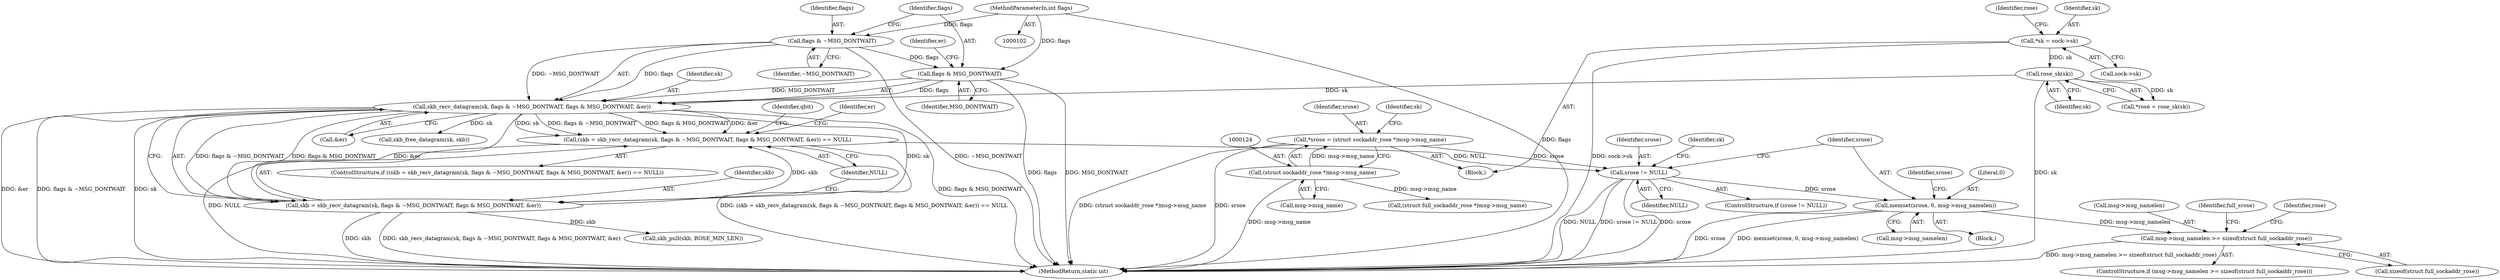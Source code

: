 digraph "1_linux_f3d3342602f8bcbf37d7c46641cb9bca7618eb1c_28@API" {
"1000220" [label="(Call,memset(srose, 0, msg->msg_namelen))"];
"1000216" [label="(Call,srose != NULL)"];
"1000121" [label="(Call,*srose = (struct sockaddr_rose *)msg->msg_name)"];
"1000123" [label="(Call,(struct sockaddr_rose *)msg->msg_name)"];
"1000144" [label="(Call,(skb = skb_recv_datagram(sk, flags & ~MSG_DONTWAIT, flags & MSG_DONTWAIT, &er)) == NULL)"];
"1000145" [label="(Call,skb = skb_recv_datagram(sk, flags & ~MSG_DONTWAIT, flags & MSG_DONTWAIT, &er))"];
"1000147" [label="(Call,skb_recv_datagram(sk, flags & ~MSG_DONTWAIT, flags & MSG_DONTWAIT, &er))"];
"1000118" [label="(Call,rose_sk(sk))"];
"1000110" [label="(Call,*sk = sock->sk)"];
"1000149" [label="(Call,flags & ~MSG_DONTWAIT)"];
"1000107" [label="(MethodParameterIn,int flags)"];
"1000152" [label="(Call,flags & MSG_DONTWAIT)"];
"1000253" [label="(Call,msg->msg_namelen >= sizeof(struct full_sockaddr_rose))"];
"1000157" [label="(Identifier,NULL)"];
"1000154" [label="(Identifier,MSG_DONTWAIT)"];
"1000228" [label="(Identifier,srose)"];
"1000117" [label="(Identifier,rose)"];
"1000119" [label="(Identifier,sk)"];
"1000330" [label="(MethodReturn,static int)"];
"1000110" [label="(Call,*sk = sock->sk)"];
"1000153" [label="(Identifier,flags)"];
"1000108" [label="(Block,)"];
"1000156" [label="(Identifier,er)"];
"1000123" [label="(Call,(struct sockaddr_rose *)msg->msg_name)"];
"1000155" [label="(Call,&er)"];
"1000118" [label="(Call,rose_sk(sk))"];
"1000325" [label="(Call,skb_free_datagram(sk, skb))"];
"1000161" [label="(Identifier,qbit)"];
"1000253" [label="(Call,msg->msg_namelen >= sizeof(struct full_sockaddr_rose))"];
"1000301" [label="(Identifier,rose)"];
"1000150" [label="(Identifier,flags)"];
"1000223" [label="(Call,msg->msg_namelen)"];
"1000151" [label="(Identifier,~MSG_DONTWAIT)"];
"1000216" [label="(Call,srose != NULL)"];
"1000257" [label="(Call,sizeof(struct full_sockaddr_rose))"];
"1000219" [label="(Block,)"];
"1000254" [label="(Call,msg->msg_namelen)"];
"1000147" [label="(Call,skb_recv_datagram(sk, flags & ~MSG_DONTWAIT, flags & MSG_DONTWAIT, &er))"];
"1000111" [label="(Identifier,sk)"];
"1000112" [label="(Call,sock->sk)"];
"1000222" [label="(Literal,0)"];
"1000107" [label="(MethodParameterIn,int flags)"];
"1000252" [label="(ControlStructure,if (msg->msg_namelen >= sizeof(struct full_sockaddr_rose)))"];
"1000221" [label="(Identifier,srose)"];
"1000145" [label="(Call,skb = skb_recv_datagram(sk, flags & ~MSG_DONTWAIT, flags & MSG_DONTWAIT, &er))"];
"1000149" [label="(Call,flags & ~MSG_DONTWAIT)"];
"1000220" [label="(Call,memset(srose, 0, msg->msg_namelen))"];
"1000122" [label="(Identifier,srose)"];
"1000326" [label="(Identifier,sk)"];
"1000152" [label="(Call,flags & MSG_DONTWAIT)"];
"1000263" [label="(Call,(struct full_sockaddr_rose *)msg->msg_name)"];
"1000125" [label="(Call,msg->msg_name)"];
"1000116" [label="(Call,*rose = rose_sk(sk))"];
"1000137" [label="(Identifier,sk)"];
"1000217" [label="(Identifier,srose)"];
"1000148" [label="(Identifier,sk)"];
"1000146" [label="(Identifier,skb)"];
"1000171" [label="(Call,skb_pull(skb, ROSE_MIN_LEN))"];
"1000159" [label="(Identifier,er)"];
"1000143" [label="(ControlStructure,if ((skb = skb_recv_datagram(sk, flags & ~MSG_DONTWAIT, flags & MSG_DONTWAIT, &er)) == NULL))"];
"1000121" [label="(Call,*srose = (struct sockaddr_rose *)msg->msg_name)"];
"1000218" [label="(Identifier,NULL)"];
"1000262" [label="(Identifier,full_srose)"];
"1000215" [label="(ControlStructure,if (srose != NULL))"];
"1000144" [label="(Call,(skb = skb_recv_datagram(sk, flags & ~MSG_DONTWAIT, flags & MSG_DONTWAIT, &er)) == NULL)"];
"1000220" -> "1000219"  [label="AST: "];
"1000220" -> "1000223"  [label="CFG: "];
"1000221" -> "1000220"  [label="AST: "];
"1000222" -> "1000220"  [label="AST: "];
"1000223" -> "1000220"  [label="AST: "];
"1000228" -> "1000220"  [label="CFG: "];
"1000220" -> "1000330"  [label="DDG: srose"];
"1000220" -> "1000330"  [label="DDG: memset(srose, 0, msg->msg_namelen)"];
"1000216" -> "1000220"  [label="DDG: srose"];
"1000220" -> "1000253"  [label="DDG: msg->msg_namelen"];
"1000216" -> "1000215"  [label="AST: "];
"1000216" -> "1000218"  [label="CFG: "];
"1000217" -> "1000216"  [label="AST: "];
"1000218" -> "1000216"  [label="AST: "];
"1000221" -> "1000216"  [label="CFG: "];
"1000326" -> "1000216"  [label="CFG: "];
"1000216" -> "1000330"  [label="DDG: srose != NULL"];
"1000216" -> "1000330"  [label="DDG: srose"];
"1000216" -> "1000330"  [label="DDG: NULL"];
"1000121" -> "1000216"  [label="DDG: srose"];
"1000144" -> "1000216"  [label="DDG: NULL"];
"1000121" -> "1000108"  [label="AST: "];
"1000121" -> "1000123"  [label="CFG: "];
"1000122" -> "1000121"  [label="AST: "];
"1000123" -> "1000121"  [label="AST: "];
"1000137" -> "1000121"  [label="CFG: "];
"1000121" -> "1000330"  [label="DDG: (struct sockaddr_rose *)msg->msg_name"];
"1000121" -> "1000330"  [label="DDG: srose"];
"1000123" -> "1000121"  [label="DDG: msg->msg_name"];
"1000123" -> "1000125"  [label="CFG: "];
"1000124" -> "1000123"  [label="AST: "];
"1000125" -> "1000123"  [label="AST: "];
"1000123" -> "1000330"  [label="DDG: msg->msg_name"];
"1000123" -> "1000263"  [label="DDG: msg->msg_name"];
"1000144" -> "1000143"  [label="AST: "];
"1000144" -> "1000157"  [label="CFG: "];
"1000145" -> "1000144"  [label="AST: "];
"1000157" -> "1000144"  [label="AST: "];
"1000159" -> "1000144"  [label="CFG: "];
"1000161" -> "1000144"  [label="CFG: "];
"1000144" -> "1000330"  [label="DDG: NULL"];
"1000144" -> "1000330"  [label="DDG: (skb = skb_recv_datagram(sk, flags & ~MSG_DONTWAIT, flags & MSG_DONTWAIT, &er)) == NULL"];
"1000145" -> "1000144"  [label="DDG: skb"];
"1000147" -> "1000144"  [label="DDG: sk"];
"1000147" -> "1000144"  [label="DDG: flags & ~MSG_DONTWAIT"];
"1000147" -> "1000144"  [label="DDG: flags & MSG_DONTWAIT"];
"1000147" -> "1000144"  [label="DDG: &er"];
"1000145" -> "1000147"  [label="CFG: "];
"1000146" -> "1000145"  [label="AST: "];
"1000147" -> "1000145"  [label="AST: "];
"1000157" -> "1000145"  [label="CFG: "];
"1000145" -> "1000330"  [label="DDG: skb"];
"1000145" -> "1000330"  [label="DDG: skb_recv_datagram(sk, flags & ~MSG_DONTWAIT, flags & MSG_DONTWAIT, &er)"];
"1000147" -> "1000145"  [label="DDG: sk"];
"1000147" -> "1000145"  [label="DDG: flags & ~MSG_DONTWAIT"];
"1000147" -> "1000145"  [label="DDG: flags & MSG_DONTWAIT"];
"1000147" -> "1000145"  [label="DDG: &er"];
"1000145" -> "1000171"  [label="DDG: skb"];
"1000147" -> "1000155"  [label="CFG: "];
"1000148" -> "1000147"  [label="AST: "];
"1000149" -> "1000147"  [label="AST: "];
"1000152" -> "1000147"  [label="AST: "];
"1000155" -> "1000147"  [label="AST: "];
"1000147" -> "1000330"  [label="DDG: flags & MSG_DONTWAIT"];
"1000147" -> "1000330"  [label="DDG: &er"];
"1000147" -> "1000330"  [label="DDG: flags & ~MSG_DONTWAIT"];
"1000147" -> "1000330"  [label="DDG: sk"];
"1000118" -> "1000147"  [label="DDG: sk"];
"1000149" -> "1000147"  [label="DDG: flags"];
"1000149" -> "1000147"  [label="DDG: ~MSG_DONTWAIT"];
"1000152" -> "1000147"  [label="DDG: flags"];
"1000152" -> "1000147"  [label="DDG: MSG_DONTWAIT"];
"1000147" -> "1000325"  [label="DDG: sk"];
"1000118" -> "1000116"  [label="AST: "];
"1000118" -> "1000119"  [label="CFG: "];
"1000119" -> "1000118"  [label="AST: "];
"1000116" -> "1000118"  [label="CFG: "];
"1000118" -> "1000330"  [label="DDG: sk"];
"1000118" -> "1000116"  [label="DDG: sk"];
"1000110" -> "1000118"  [label="DDG: sk"];
"1000110" -> "1000108"  [label="AST: "];
"1000110" -> "1000112"  [label="CFG: "];
"1000111" -> "1000110"  [label="AST: "];
"1000112" -> "1000110"  [label="AST: "];
"1000117" -> "1000110"  [label="CFG: "];
"1000110" -> "1000330"  [label="DDG: sock->sk"];
"1000149" -> "1000151"  [label="CFG: "];
"1000150" -> "1000149"  [label="AST: "];
"1000151" -> "1000149"  [label="AST: "];
"1000153" -> "1000149"  [label="CFG: "];
"1000149" -> "1000330"  [label="DDG: ~MSG_DONTWAIT"];
"1000107" -> "1000149"  [label="DDG: flags"];
"1000149" -> "1000152"  [label="DDG: flags"];
"1000107" -> "1000102"  [label="AST: "];
"1000107" -> "1000330"  [label="DDG: flags"];
"1000107" -> "1000152"  [label="DDG: flags"];
"1000152" -> "1000154"  [label="CFG: "];
"1000153" -> "1000152"  [label="AST: "];
"1000154" -> "1000152"  [label="AST: "];
"1000156" -> "1000152"  [label="CFG: "];
"1000152" -> "1000330"  [label="DDG: flags"];
"1000152" -> "1000330"  [label="DDG: MSG_DONTWAIT"];
"1000253" -> "1000252"  [label="AST: "];
"1000253" -> "1000257"  [label="CFG: "];
"1000254" -> "1000253"  [label="AST: "];
"1000257" -> "1000253"  [label="AST: "];
"1000262" -> "1000253"  [label="CFG: "];
"1000301" -> "1000253"  [label="CFG: "];
"1000253" -> "1000330"  [label="DDG: msg->msg_namelen >= sizeof(struct full_sockaddr_rose)"];
}
